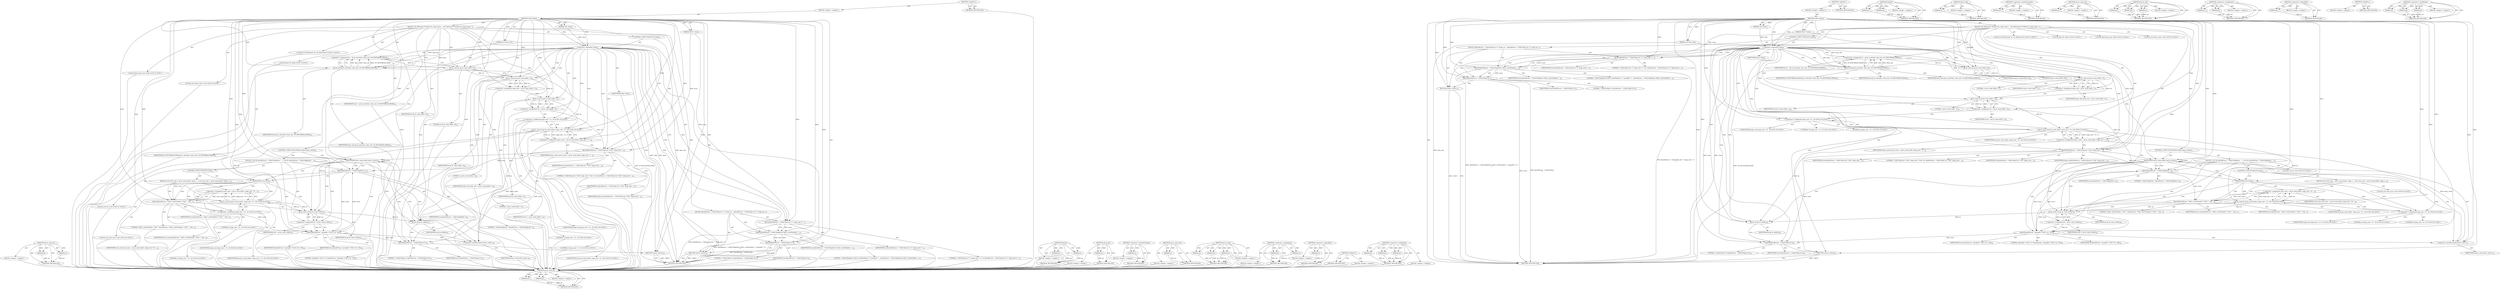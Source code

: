 digraph "&lt;operator&gt;.conditional" {
vulnerable_163 [label=<(METHOD,gf_bs_read_int)>];
vulnerable_164 [label=<(PARAM,p1)>];
vulnerable_165 [label=<(PARAM,p2)>];
vulnerable_166 [label=<(BLOCK,&lt;empty&gt;,&lt;empty&gt;)>];
vulnerable_167 [label=<(METHOD_RETURN,ANY)>];
vulnerable_6 [label=<(METHOD,&lt;global&gt;)<SUB>1</SUB>>];
vulnerable_7 [label=<(BLOCK,&lt;empty&gt;,&lt;empty&gt;)<SUB>1</SUB>>];
vulnerable_8 [label=<(METHOD,nalm_dump)<SUB>1</SUB>>];
vulnerable_9 [label=<(PARAM,FILE * trace)<SUB>1</SUB>>];
vulnerable_10 [label=<(PARAM,char *data)<SUB>1</SUB>>];
vulnerable_11 [label=<(PARAM,u32 data_size)<SUB>1</SUB>>];
vulnerable_12 [label=<(BLOCK,{
	GF_BitStream *bs;

	Bool rle, large_size;
	u...,{
	GF_BitStream *bs;

	Bool rle, large_size;
	u...)<SUB>2</SUB>>];
vulnerable_13 [label="<(LOCAL,GF_BitStream* bs: GF_BitStream*)<SUB>3</SUB>>"];
vulnerable_14 [label="<(LOCAL,Bool rle: Bool)<SUB>5</SUB>>"];
vulnerable_15 [label="<(LOCAL,Bool large_size: Bool)<SUB>5</SUB>>"];
vulnerable_16 [label="<(LOCAL,u32 entry_count: u32)<SUB>6</SUB>>"];
vulnerable_17 [label=<(CONTROL_STRUCTURE,IF,if (!data))<SUB>8</SUB>>];
vulnerable_18 [label=<(&lt;operator&gt;.logicalNot,!data)<SUB>8</SUB>>];
vulnerable_19 [label=<(IDENTIFIER,data,!data)<SUB>8</SUB>>];
vulnerable_20 [label=<(BLOCK,{
		fprintf(trace, &quot;&lt;NALUMap rle=\&quot;\&quot; large_siz...,{
		fprintf(trace, &quot;&lt;NALUMap rle=\&quot;\&quot; large_siz...)<SUB>8</SUB>>];
vulnerable_21 [label=<(fprintf,fprintf(trace, &quot;&lt;NALUMap rle=\&quot;\&quot; large_size=\&quot;...)<SUB>9</SUB>>];
vulnerable_22 [label=<(IDENTIFIER,trace,fprintf(trace, &quot;&lt;NALUMap rle=\&quot;\&quot; large_size=\&quot;...)<SUB>9</SUB>>];
vulnerable_23 [label=<(LITERAL,&quot;&lt;NALUMap rle=\&quot;\&quot; large_size=\&quot;\&quot;&gt;\n&quot;,fprintf(trace, &quot;&lt;NALUMap rle=\&quot;\&quot; large_size=\&quot;...)<SUB>9</SUB>>];
vulnerable_24 [label=<(fprintf,fprintf(trace, &quot;&lt;NALUMapEntry NALU_startNumber=...)<SUB>10</SUB>>];
vulnerable_25 [label=<(IDENTIFIER,trace,fprintf(trace, &quot;&lt;NALUMapEntry NALU_startNumber=...)<SUB>10</SUB>>];
vulnerable_26 [label=<(LITERAL,&quot;&lt;NALUMapEntry NALU_startNumber=\&quot;\&quot; groupID=\&quot;...,fprintf(trace, &quot;&lt;NALUMapEntry NALU_startNumber=...)<SUB>10</SUB>>];
vulnerable_27 [label=<(fprintf,fprintf(trace, &quot;&lt;/NALUMap&gt;\n&quot;))<SUB>11</SUB>>];
vulnerable_28 [label=<(IDENTIFIER,trace,fprintf(trace, &quot;&lt;/NALUMap&gt;\n&quot;))<SUB>11</SUB>>];
vulnerable_29 [label=<(LITERAL,&quot;&lt;/NALUMap&gt;\n&quot;,fprintf(trace, &quot;&lt;/NALUMap&gt;\n&quot;))<SUB>11</SUB>>];
vulnerable_30 [label=<(RETURN,return;,return;)<SUB>12</SUB>>];
vulnerable_31 [label=<(&lt;operator&gt;.assignment,bs = gf_bs_new(data, data_size, GF_BITSTREAM_READ))<SUB>14</SUB>>];
vulnerable_32 [label=<(IDENTIFIER,bs,bs = gf_bs_new(data, data_size, GF_BITSTREAM_READ))<SUB>14</SUB>>];
vulnerable_33 [label=<(gf_bs_new,gf_bs_new(data, data_size, GF_BITSTREAM_READ))<SUB>14</SUB>>];
vulnerable_34 [label=<(IDENTIFIER,data,gf_bs_new(data, data_size, GF_BITSTREAM_READ))<SUB>14</SUB>>];
vulnerable_35 [label=<(IDENTIFIER,data_size,gf_bs_new(data, data_size, GF_BITSTREAM_READ))<SUB>14</SUB>>];
vulnerable_36 [label=<(IDENTIFIER,GF_BITSTREAM_READ,gf_bs_new(data, data_size, GF_BITSTREAM_READ))<SUB>14</SUB>>];
vulnerable_37 [label=<(gf_bs_read_int,gf_bs_read_int(bs, 6))<SUB>15</SUB>>];
vulnerable_38 [label=<(IDENTIFIER,bs,gf_bs_read_int(bs, 6))<SUB>15</SUB>>];
vulnerable_39 [label=<(LITERAL,6,gf_bs_read_int(bs, 6))<SUB>15</SUB>>];
vulnerable_40 [label=<(&lt;operator&gt;.assignment,large_size = gf_bs_read_int(bs, 1))<SUB>16</SUB>>];
vulnerable_41 [label=<(IDENTIFIER,large_size,large_size = gf_bs_read_int(bs, 1))<SUB>16</SUB>>];
vulnerable_42 [label=<(gf_bs_read_int,gf_bs_read_int(bs, 1))<SUB>16</SUB>>];
vulnerable_43 [label=<(IDENTIFIER,bs,gf_bs_read_int(bs, 1))<SUB>16</SUB>>];
vulnerable_44 [label=<(LITERAL,1,gf_bs_read_int(bs, 1))<SUB>16</SUB>>];
vulnerable_45 [label=<(&lt;operator&gt;.assignment,rle = gf_bs_read_int(bs, 1))<SUB>17</SUB>>];
vulnerable_46 [label=<(IDENTIFIER,rle,rle = gf_bs_read_int(bs, 1))<SUB>17</SUB>>];
vulnerable_47 [label=<(gf_bs_read_int,gf_bs_read_int(bs, 1))<SUB>17</SUB>>];
vulnerable_48 [label=<(IDENTIFIER,bs,gf_bs_read_int(bs, 1))<SUB>17</SUB>>];
vulnerable_49 [label=<(LITERAL,1,gf_bs_read_int(bs, 1))<SUB>17</SUB>>];
vulnerable_50 [label=<(&lt;operator&gt;.assignment,entry_count = gf_bs_read_int(bs, large_size ? 1...)<SUB>18</SUB>>];
vulnerable_51 [label=<(IDENTIFIER,entry_count,entry_count = gf_bs_read_int(bs, large_size ? 1...)<SUB>18</SUB>>];
vulnerable_52 [label="<(gf_bs_read_int,gf_bs_read_int(bs, large_size ? 16 : 8))<SUB>18</SUB>>"];
vulnerable_53 [label="<(IDENTIFIER,bs,gf_bs_read_int(bs, large_size ? 16 : 8))<SUB>18</SUB>>"];
vulnerable_54 [label="<(&lt;operator&gt;.conditional,large_size ? 16 : 8)<SUB>18</SUB>>"];
vulnerable_55 [label="<(IDENTIFIER,large_size,large_size ? 16 : 8)<SUB>18</SUB>>"];
vulnerable_56 [label="<(LITERAL,16,large_size ? 16 : 8)<SUB>18</SUB>>"];
vulnerable_57 [label="<(LITERAL,8,large_size ? 16 : 8)<SUB>18</SUB>>"];
vulnerable_58 [label=<(fprintf,fprintf(trace, &quot;&lt;NALUMap rle=\&quot;%d\&quot; large_size=...)<SUB>19</SUB>>];
vulnerable_59 [label=<(IDENTIFIER,trace,fprintf(trace, &quot;&lt;NALUMap rle=\&quot;%d\&quot; large_size=...)<SUB>19</SUB>>];
vulnerable_60 [label=<(LITERAL,&quot;&lt;NALUMap rle=\&quot;%d\&quot; large_size=\&quot;%d\&quot;&gt;\n&quot;,fprintf(trace, &quot;&lt;NALUMap rle=\&quot;%d\&quot; large_size=...)<SUB>19</SUB>>];
vulnerable_61 [label=<(IDENTIFIER,rle,fprintf(trace, &quot;&lt;NALUMap rle=\&quot;%d\&quot; large_size=...)<SUB>19</SUB>>];
vulnerable_62 [label=<(IDENTIFIER,large_size,fprintf(trace, &quot;&lt;NALUMap rle=\&quot;%d\&quot; large_size=...)<SUB>19</SUB>>];
vulnerable_63 [label=<(CONTROL_STRUCTURE,WHILE,while (entry_count))<SUB>20</SUB>>];
vulnerable_64 [label=<(IDENTIFIER,entry_count,while (entry_count))<SUB>20</SUB>>];
vulnerable_65 [label=<(BLOCK,{
 		u32 ID;
 		fprintf(trace, &quot;&lt;NALUMapEntry &quot;...,{
 		u32 ID;
 		fprintf(trace, &quot;&lt;NALUMapEntry &quot;...)<SUB>20</SUB>>];
vulnerable_66 [label="<(LOCAL,u32 ID: u32)<SUB>21</SUB>>"];
vulnerable_67 [label=<(fprintf,fprintf(trace, &quot;&lt;NALUMapEntry &quot;))<SUB>22</SUB>>];
vulnerable_68 [label=<(IDENTIFIER,trace,fprintf(trace, &quot;&lt;NALUMapEntry &quot;))<SUB>22</SUB>>];
vulnerable_69 [label=<(LITERAL,&quot;&lt;NALUMapEntry &quot;,fprintf(trace, &quot;&lt;NALUMapEntry &quot;))<SUB>22</SUB>>];
vulnerable_70 [label=<(CONTROL_STRUCTURE,IF,if (rle))<SUB>23</SUB>>];
vulnerable_71 [label=<(IDENTIFIER,rle,if (rle))<SUB>23</SUB>>];
vulnerable_72 [label=<(BLOCK,{
			u32 start_num = gf_bs_read_int(bs, large_s...,{
			u32 start_num = gf_bs_read_int(bs, large_s...)<SUB>23</SUB>>];
vulnerable_73 [label="<(LOCAL,u32 start_num: u32)<SUB>24</SUB>>"];
vulnerable_74 [label=<(&lt;operator&gt;.assignment,start_num = gf_bs_read_int(bs, large_size ? 16 ...)<SUB>24</SUB>>];
vulnerable_75 [label=<(IDENTIFIER,start_num,start_num = gf_bs_read_int(bs, large_size ? 16 ...)<SUB>24</SUB>>];
vulnerable_76 [label="<(gf_bs_read_int,gf_bs_read_int(bs, large_size ? 16 : 8))<SUB>24</SUB>>"];
vulnerable_77 [label="<(IDENTIFIER,bs,gf_bs_read_int(bs, large_size ? 16 : 8))<SUB>24</SUB>>"];
vulnerable_78 [label="<(&lt;operator&gt;.conditional,large_size ? 16 : 8)<SUB>24</SUB>>"];
vulnerable_79 [label="<(IDENTIFIER,large_size,large_size ? 16 : 8)<SUB>24</SUB>>"];
vulnerable_80 [label="<(LITERAL,16,large_size ? 16 : 8)<SUB>24</SUB>>"];
vulnerable_81 [label="<(LITERAL,8,large_size ? 16 : 8)<SUB>24</SUB>>"];
vulnerable_82 [label=<(fprintf,fprintf(trace, &quot;NALU_startNumber=\&quot;%d\&quot; &quot;, star...)<SUB>25</SUB>>];
vulnerable_83 [label=<(IDENTIFIER,trace,fprintf(trace, &quot;NALU_startNumber=\&quot;%d\&quot; &quot;, star...)<SUB>25</SUB>>];
vulnerable_84 [label=<(LITERAL,&quot;NALU_startNumber=\&quot;%d\&quot; &quot;,fprintf(trace, &quot;NALU_startNumber=\&quot;%d\&quot; &quot;, star...)<SUB>25</SUB>>];
vulnerable_85 [label=<(IDENTIFIER,start_num,fprintf(trace, &quot;NALU_startNumber=\&quot;%d\&quot; &quot;, star...)<SUB>25</SUB>>];
vulnerable_86 [label=<(&lt;operator&gt;.assignment,ID = gf_bs_read_u16(bs))<SUB>27</SUB>>];
vulnerable_87 [label=<(IDENTIFIER,ID,ID = gf_bs_read_u16(bs))<SUB>27</SUB>>];
vulnerable_88 [label=<(gf_bs_read_u16,gf_bs_read_u16(bs))<SUB>27</SUB>>];
vulnerable_89 [label=<(IDENTIFIER,bs,gf_bs_read_u16(bs))<SUB>27</SUB>>];
vulnerable_90 [label=<(fprintf,fprintf(trace, &quot;groupID=\&quot;%d\&quot;/&gt;\n&quot;, ID))<SUB>28</SUB>>];
vulnerable_91 [label=<(IDENTIFIER,trace,fprintf(trace, &quot;groupID=\&quot;%d\&quot;/&gt;\n&quot;, ID))<SUB>28</SUB>>];
vulnerable_92 [label=<(LITERAL,&quot;groupID=\&quot;%d\&quot;/&gt;\n&quot;,fprintf(trace, &quot;groupID=\&quot;%d\&quot;/&gt;\n&quot;, ID))<SUB>28</SUB>>];
vulnerable_93 [label=<(IDENTIFIER,ID,fprintf(trace, &quot;groupID=\&quot;%d\&quot;/&gt;\n&quot;, ID))<SUB>28</SUB>>];
vulnerable_94 [label=<(&lt;operator&gt;.postDecrement,entry_count--)<SUB>29</SUB>>];
vulnerable_95 [label=<(IDENTIFIER,entry_count,entry_count--)<SUB>29</SUB>>];
vulnerable_96 [label=<(gf_bs_del,gf_bs_del(bs))<SUB>31</SUB>>];
vulnerable_97 [label=<(IDENTIFIER,bs,gf_bs_del(bs))<SUB>31</SUB>>];
vulnerable_98 [label=<(fprintf,fprintf(trace, &quot;&lt;/NALUMap&gt;\n&quot;))<SUB>32</SUB>>];
vulnerable_99 [label=<(IDENTIFIER,trace,fprintf(trace, &quot;&lt;/NALUMap&gt;\n&quot;))<SUB>32</SUB>>];
vulnerable_100 [label=<(LITERAL,&quot;&lt;/NALUMap&gt;\n&quot;,fprintf(trace, &quot;&lt;/NALUMap&gt;\n&quot;))<SUB>32</SUB>>];
vulnerable_101 [label=<(RETURN,return;,return;)<SUB>33</SUB>>];
vulnerable_102 [label=<(METHOD_RETURN,void)<SUB>1</SUB>>];
vulnerable_104 [label=<(METHOD_RETURN,ANY)<SUB>1</SUB>>];
vulnerable_147 [label=<(METHOD,fprintf)>];
vulnerable_148 [label=<(PARAM,p1)>];
vulnerable_149 [label=<(PARAM,p2)>];
vulnerable_150 [label=<(BLOCK,&lt;empty&gt;,&lt;empty&gt;)>];
vulnerable_151 [label=<(METHOD_RETURN,ANY)>];
vulnerable_182 [label=<(METHOD,gf_bs_del)>];
vulnerable_183 [label=<(PARAM,p1)>];
vulnerable_184 [label=<(BLOCK,&lt;empty&gt;,&lt;empty&gt;)>];
vulnerable_185 [label=<(METHOD_RETURN,ANY)>];
vulnerable_178 [label=<(METHOD,&lt;operator&gt;.postDecrement)>];
vulnerable_179 [label=<(PARAM,p1)>];
vulnerable_180 [label=<(BLOCK,&lt;empty&gt;,&lt;empty&gt;)>];
vulnerable_181 [label=<(METHOD_RETURN,ANY)>];
vulnerable_174 [label=<(METHOD,gf_bs_read_u16)>];
vulnerable_175 [label=<(PARAM,p1)>];
vulnerable_176 [label=<(BLOCK,&lt;empty&gt;,&lt;empty&gt;)>];
vulnerable_177 [label=<(METHOD_RETURN,ANY)>];
vulnerable_157 [label=<(METHOD,gf_bs_new)>];
vulnerable_158 [label=<(PARAM,p1)>];
vulnerable_159 [label=<(PARAM,p2)>];
vulnerable_160 [label=<(PARAM,p3)>];
vulnerable_161 [label=<(BLOCK,&lt;empty&gt;,&lt;empty&gt;)>];
vulnerable_162 [label=<(METHOD_RETURN,ANY)>];
vulnerable_152 [label=<(METHOD,&lt;operator&gt;.assignment)>];
vulnerable_153 [label=<(PARAM,p1)>];
vulnerable_154 [label=<(PARAM,p2)>];
vulnerable_155 [label=<(BLOCK,&lt;empty&gt;,&lt;empty&gt;)>];
vulnerable_156 [label=<(METHOD_RETURN,ANY)>];
vulnerable_143 [label=<(METHOD,&lt;operator&gt;.logicalNot)>];
vulnerable_144 [label=<(PARAM,p1)>];
vulnerable_145 [label=<(BLOCK,&lt;empty&gt;,&lt;empty&gt;)>];
vulnerable_146 [label=<(METHOD_RETURN,ANY)>];
vulnerable_137 [label=<(METHOD,&lt;global&gt;)<SUB>1</SUB>>];
vulnerable_138 [label=<(BLOCK,&lt;empty&gt;,&lt;empty&gt;)>];
vulnerable_139 [label=<(METHOD_RETURN,ANY)>];
vulnerable_168 [label=<(METHOD,&lt;operator&gt;.conditional)>];
vulnerable_169 [label=<(PARAM,p1)>];
vulnerable_170 [label=<(PARAM,p2)>];
vulnerable_171 [label=<(PARAM,p3)>];
vulnerable_172 [label=<(BLOCK,&lt;empty&gt;,&lt;empty&gt;)>];
vulnerable_173 [label=<(METHOD_RETURN,ANY)>];
fixed_163 [label=<(METHOD,gf_bs_read_int)>];
fixed_164 [label=<(PARAM,p1)>];
fixed_165 [label=<(PARAM,p2)>];
fixed_166 [label=<(BLOCK,&lt;empty&gt;,&lt;empty&gt;)>];
fixed_167 [label=<(METHOD_RETURN,ANY)>];
fixed_6 [label=<(METHOD,&lt;global&gt;)<SUB>1</SUB>>];
fixed_7 [label=<(BLOCK,&lt;empty&gt;,&lt;empty&gt;)<SUB>1</SUB>>];
fixed_8 [label=<(METHOD,nalm_dump)<SUB>1</SUB>>];
fixed_9 [label=<(PARAM,FILE * trace)<SUB>1</SUB>>];
fixed_10 [label=<(PARAM,char *data)<SUB>1</SUB>>];
fixed_11 [label=<(PARAM,u32 data_size)<SUB>1</SUB>>];
fixed_12 [label=<(BLOCK,{
	GF_BitStream *bs;

	Bool rle, large_size;
	u...,{
	GF_BitStream *bs;

	Bool rle, large_size;
	u...)<SUB>2</SUB>>];
fixed_13 [label="<(LOCAL,GF_BitStream* bs: GF_BitStream*)<SUB>3</SUB>>"];
fixed_14 [label="<(LOCAL,Bool rle: Bool)<SUB>5</SUB>>"];
fixed_15 [label="<(LOCAL,Bool large_size: Bool)<SUB>5</SUB>>"];
fixed_16 [label="<(LOCAL,u32 entry_count: u32)<SUB>6</SUB>>"];
fixed_17 [label=<(CONTROL_STRUCTURE,IF,if (!data))<SUB>8</SUB>>];
fixed_18 [label=<(&lt;operator&gt;.logicalNot,!data)<SUB>8</SUB>>];
fixed_19 [label=<(IDENTIFIER,data,!data)<SUB>8</SUB>>];
fixed_20 [label=<(BLOCK,{
		fprintf(trace, &quot;&lt;NALUMap rle=\&quot;\&quot; large_siz...,{
		fprintf(trace, &quot;&lt;NALUMap rle=\&quot;\&quot; large_siz...)<SUB>8</SUB>>];
fixed_21 [label=<(fprintf,fprintf(trace, &quot;&lt;NALUMap rle=\&quot;\&quot; large_size=\&quot;...)<SUB>9</SUB>>];
fixed_22 [label=<(IDENTIFIER,trace,fprintf(trace, &quot;&lt;NALUMap rle=\&quot;\&quot; large_size=\&quot;...)<SUB>9</SUB>>];
fixed_23 [label=<(LITERAL,&quot;&lt;NALUMap rle=\&quot;\&quot; large_size=\&quot;\&quot;&gt;\n&quot;,fprintf(trace, &quot;&lt;NALUMap rle=\&quot;\&quot; large_size=\&quot;...)<SUB>9</SUB>>];
fixed_24 [label=<(fprintf,fprintf(trace, &quot;&lt;NALUMapEntry NALU_startNumber=...)<SUB>10</SUB>>];
fixed_25 [label=<(IDENTIFIER,trace,fprintf(trace, &quot;&lt;NALUMapEntry NALU_startNumber=...)<SUB>10</SUB>>];
fixed_26 [label=<(LITERAL,&quot;&lt;NALUMapEntry NALU_startNumber=\&quot;\&quot; groupID=\&quot;...,fprintf(trace, &quot;&lt;NALUMapEntry NALU_startNumber=...)<SUB>10</SUB>>];
fixed_27 [label=<(fprintf,fprintf(trace, &quot;&lt;/NALUMap&gt;\n&quot;))<SUB>11</SUB>>];
fixed_28 [label=<(IDENTIFIER,trace,fprintf(trace, &quot;&lt;/NALUMap&gt;\n&quot;))<SUB>11</SUB>>];
fixed_29 [label=<(LITERAL,&quot;&lt;/NALUMap&gt;\n&quot;,fprintf(trace, &quot;&lt;/NALUMap&gt;\n&quot;))<SUB>11</SUB>>];
fixed_30 [label=<(RETURN,return;,return;)<SUB>12</SUB>>];
fixed_31 [label=<(&lt;operator&gt;.assignment,bs = gf_bs_new(data, data_size, GF_BITSTREAM_READ))<SUB>15</SUB>>];
fixed_32 [label=<(IDENTIFIER,bs,bs = gf_bs_new(data, data_size, GF_BITSTREAM_READ))<SUB>15</SUB>>];
fixed_33 [label=<(gf_bs_new,gf_bs_new(data, data_size, GF_BITSTREAM_READ))<SUB>15</SUB>>];
fixed_34 [label=<(IDENTIFIER,data,gf_bs_new(data, data_size, GF_BITSTREAM_READ))<SUB>15</SUB>>];
fixed_35 [label=<(IDENTIFIER,data_size,gf_bs_new(data, data_size, GF_BITSTREAM_READ))<SUB>15</SUB>>];
fixed_36 [label=<(IDENTIFIER,GF_BITSTREAM_READ,gf_bs_new(data, data_size, GF_BITSTREAM_READ))<SUB>15</SUB>>];
fixed_37 [label=<(gf_bs_read_int,gf_bs_read_int(bs, 6))<SUB>16</SUB>>];
fixed_38 [label=<(IDENTIFIER,bs,gf_bs_read_int(bs, 6))<SUB>16</SUB>>];
fixed_39 [label=<(LITERAL,6,gf_bs_read_int(bs, 6))<SUB>16</SUB>>];
fixed_40 [label=<(&lt;operator&gt;.assignment,large_size = gf_bs_read_int(bs, 1))<SUB>17</SUB>>];
fixed_41 [label=<(IDENTIFIER,large_size,large_size = gf_bs_read_int(bs, 1))<SUB>17</SUB>>];
fixed_42 [label=<(gf_bs_read_int,gf_bs_read_int(bs, 1))<SUB>17</SUB>>];
fixed_43 [label=<(IDENTIFIER,bs,gf_bs_read_int(bs, 1))<SUB>17</SUB>>];
fixed_44 [label=<(LITERAL,1,gf_bs_read_int(bs, 1))<SUB>17</SUB>>];
fixed_45 [label=<(&lt;operator&gt;.assignment,rle = gf_bs_read_int(bs, 1))<SUB>18</SUB>>];
fixed_46 [label=<(IDENTIFIER,rle,rle = gf_bs_read_int(bs, 1))<SUB>18</SUB>>];
fixed_47 [label=<(gf_bs_read_int,gf_bs_read_int(bs, 1))<SUB>18</SUB>>];
fixed_48 [label=<(IDENTIFIER,bs,gf_bs_read_int(bs, 1))<SUB>18</SUB>>];
fixed_49 [label=<(LITERAL,1,gf_bs_read_int(bs, 1))<SUB>18</SUB>>];
fixed_50 [label=<(&lt;operator&gt;.assignment,entry_count = gf_bs_read_int(bs, large_size ? 1...)<SUB>19</SUB>>];
fixed_51 [label=<(IDENTIFIER,entry_count,entry_count = gf_bs_read_int(bs, large_size ? 1...)<SUB>19</SUB>>];
fixed_52 [label="<(gf_bs_read_int,gf_bs_read_int(bs, large_size ? 16 : 8))<SUB>19</SUB>>"];
fixed_53 [label="<(IDENTIFIER,bs,gf_bs_read_int(bs, large_size ? 16 : 8))<SUB>19</SUB>>"];
fixed_54 [label="<(&lt;operator&gt;.conditional,large_size ? 16 : 8)<SUB>19</SUB>>"];
fixed_55 [label="<(IDENTIFIER,large_size,large_size ? 16 : 8)<SUB>19</SUB>>"];
fixed_56 [label="<(LITERAL,16,large_size ? 16 : 8)<SUB>19</SUB>>"];
fixed_57 [label="<(LITERAL,8,large_size ? 16 : 8)<SUB>19</SUB>>"];
fixed_58 [label=<(fprintf,fprintf(trace, &quot;&lt;NALUMap rle=\&quot;%d\&quot; large_size=...)<SUB>20</SUB>>];
fixed_59 [label=<(IDENTIFIER,trace,fprintf(trace, &quot;&lt;NALUMap rle=\&quot;%d\&quot; large_size=...)<SUB>20</SUB>>];
fixed_60 [label=<(LITERAL,&quot;&lt;NALUMap rle=\&quot;%d\&quot; large_size=\&quot;%d\&quot;&gt;\n&quot;,fprintf(trace, &quot;&lt;NALUMap rle=\&quot;%d\&quot; large_size=...)<SUB>20</SUB>>];
fixed_61 [label=<(IDENTIFIER,rle,fprintf(trace, &quot;&lt;NALUMap rle=\&quot;%d\&quot; large_size=...)<SUB>20</SUB>>];
fixed_62 [label=<(IDENTIFIER,large_size,fprintf(trace, &quot;&lt;NALUMap rle=\&quot;%d\&quot; large_size=...)<SUB>20</SUB>>];
fixed_63 [label=<(CONTROL_STRUCTURE,WHILE,while (entry_count))<SUB>22</SUB>>];
fixed_64 [label=<(IDENTIFIER,entry_count,while (entry_count))<SUB>22</SUB>>];
fixed_65 [label=<(BLOCK,{
 		u32 ID;
 		fprintf(trace, &quot;&lt;NALUMapEntry &quot;...,{
 		u32 ID;
 		fprintf(trace, &quot;&lt;NALUMapEntry &quot;...)<SUB>22</SUB>>];
fixed_66 [label="<(LOCAL,u32 ID: u32)<SUB>23</SUB>>"];
fixed_67 [label=<(fprintf,fprintf(trace, &quot;&lt;NALUMapEntry &quot;))<SUB>24</SUB>>];
fixed_68 [label=<(IDENTIFIER,trace,fprintf(trace, &quot;&lt;NALUMapEntry &quot;))<SUB>24</SUB>>];
fixed_69 [label=<(LITERAL,&quot;&lt;NALUMapEntry &quot;,fprintf(trace, &quot;&lt;NALUMapEntry &quot;))<SUB>24</SUB>>];
fixed_70 [label=<(CONTROL_STRUCTURE,IF,if (rle))<SUB>25</SUB>>];
fixed_71 [label=<(IDENTIFIER,rle,if (rle))<SUB>25</SUB>>];
fixed_72 [label=<(BLOCK,{
			u32 start_num = gf_bs_read_int(bs, large_s...,{
			u32 start_num = gf_bs_read_int(bs, large_s...)<SUB>25</SUB>>];
fixed_73 [label="<(LOCAL,u32 start_num: u32)<SUB>26</SUB>>"];
fixed_74 [label=<(&lt;operator&gt;.assignment,start_num = gf_bs_read_int(bs, large_size ? 16 ...)<SUB>26</SUB>>];
fixed_75 [label=<(IDENTIFIER,start_num,start_num = gf_bs_read_int(bs, large_size ? 16 ...)<SUB>26</SUB>>];
fixed_76 [label="<(gf_bs_read_int,gf_bs_read_int(bs, large_size ? 16 : 8))<SUB>26</SUB>>"];
fixed_77 [label="<(IDENTIFIER,bs,gf_bs_read_int(bs, large_size ? 16 : 8))<SUB>26</SUB>>"];
fixed_78 [label="<(&lt;operator&gt;.conditional,large_size ? 16 : 8)<SUB>26</SUB>>"];
fixed_79 [label="<(IDENTIFIER,large_size,large_size ? 16 : 8)<SUB>26</SUB>>"];
fixed_80 [label="<(LITERAL,16,large_size ? 16 : 8)<SUB>26</SUB>>"];
fixed_81 [label="<(LITERAL,8,large_size ? 16 : 8)<SUB>26</SUB>>"];
fixed_82 [label=<(fprintf,fprintf(trace, &quot;NALU_startNumber=\&quot;%d\&quot; &quot;, star...)<SUB>27</SUB>>];
fixed_83 [label=<(IDENTIFIER,trace,fprintf(trace, &quot;NALU_startNumber=\&quot;%d\&quot; &quot;, star...)<SUB>27</SUB>>];
fixed_84 [label=<(LITERAL,&quot;NALU_startNumber=\&quot;%d\&quot; &quot;,fprintf(trace, &quot;NALU_startNumber=\&quot;%d\&quot; &quot;, star...)<SUB>27</SUB>>];
fixed_85 [label=<(IDENTIFIER,start_num,fprintf(trace, &quot;NALU_startNumber=\&quot;%d\&quot; &quot;, star...)<SUB>27</SUB>>];
fixed_86 [label=<(&lt;operator&gt;.assignment,ID = gf_bs_read_u16(bs))<SUB>29</SUB>>];
fixed_87 [label=<(IDENTIFIER,ID,ID = gf_bs_read_u16(bs))<SUB>29</SUB>>];
fixed_88 [label=<(gf_bs_read_u16,gf_bs_read_u16(bs))<SUB>29</SUB>>];
fixed_89 [label=<(IDENTIFIER,bs,gf_bs_read_u16(bs))<SUB>29</SUB>>];
fixed_90 [label=<(fprintf,fprintf(trace, &quot;groupID=\&quot;%d\&quot;/&gt;\n&quot;, ID))<SUB>30</SUB>>];
fixed_91 [label=<(IDENTIFIER,trace,fprintf(trace, &quot;groupID=\&quot;%d\&quot;/&gt;\n&quot;, ID))<SUB>30</SUB>>];
fixed_92 [label=<(LITERAL,&quot;groupID=\&quot;%d\&quot;/&gt;\n&quot;,fprintf(trace, &quot;groupID=\&quot;%d\&quot;/&gt;\n&quot;, ID))<SUB>30</SUB>>];
fixed_93 [label=<(IDENTIFIER,ID,fprintf(trace, &quot;groupID=\&quot;%d\&quot;/&gt;\n&quot;, ID))<SUB>30</SUB>>];
fixed_94 [label=<(&lt;operator&gt;.postDecrement,entry_count--)<SUB>31</SUB>>];
fixed_95 [label=<(IDENTIFIER,entry_count,entry_count--)<SUB>31</SUB>>];
fixed_96 [label=<(gf_bs_del,gf_bs_del(bs))<SUB>33</SUB>>];
fixed_97 [label=<(IDENTIFIER,bs,gf_bs_del(bs))<SUB>33</SUB>>];
fixed_98 [label=<(fprintf,fprintf(trace, &quot;&lt;/NALUMap&gt;\n&quot;))<SUB>34</SUB>>];
fixed_99 [label=<(IDENTIFIER,trace,fprintf(trace, &quot;&lt;/NALUMap&gt;\n&quot;))<SUB>34</SUB>>];
fixed_100 [label=<(LITERAL,&quot;&lt;/NALUMap&gt;\n&quot;,fprintf(trace, &quot;&lt;/NALUMap&gt;\n&quot;))<SUB>34</SUB>>];
fixed_101 [label=<(RETURN,return;,return;)<SUB>35</SUB>>];
fixed_102 [label=<(METHOD_RETURN,void)<SUB>1</SUB>>];
fixed_104 [label=<(METHOD_RETURN,ANY)<SUB>1</SUB>>];
fixed_147 [label=<(METHOD,fprintf)>];
fixed_148 [label=<(PARAM,p1)>];
fixed_149 [label=<(PARAM,p2)>];
fixed_150 [label=<(BLOCK,&lt;empty&gt;,&lt;empty&gt;)>];
fixed_151 [label=<(METHOD_RETURN,ANY)>];
fixed_182 [label=<(METHOD,gf_bs_del)>];
fixed_183 [label=<(PARAM,p1)>];
fixed_184 [label=<(BLOCK,&lt;empty&gt;,&lt;empty&gt;)>];
fixed_185 [label=<(METHOD_RETURN,ANY)>];
fixed_178 [label=<(METHOD,&lt;operator&gt;.postDecrement)>];
fixed_179 [label=<(PARAM,p1)>];
fixed_180 [label=<(BLOCK,&lt;empty&gt;,&lt;empty&gt;)>];
fixed_181 [label=<(METHOD_RETURN,ANY)>];
fixed_174 [label=<(METHOD,gf_bs_read_u16)>];
fixed_175 [label=<(PARAM,p1)>];
fixed_176 [label=<(BLOCK,&lt;empty&gt;,&lt;empty&gt;)>];
fixed_177 [label=<(METHOD_RETURN,ANY)>];
fixed_157 [label=<(METHOD,gf_bs_new)>];
fixed_158 [label=<(PARAM,p1)>];
fixed_159 [label=<(PARAM,p2)>];
fixed_160 [label=<(PARAM,p3)>];
fixed_161 [label=<(BLOCK,&lt;empty&gt;,&lt;empty&gt;)>];
fixed_162 [label=<(METHOD_RETURN,ANY)>];
fixed_152 [label=<(METHOD,&lt;operator&gt;.assignment)>];
fixed_153 [label=<(PARAM,p1)>];
fixed_154 [label=<(PARAM,p2)>];
fixed_155 [label=<(BLOCK,&lt;empty&gt;,&lt;empty&gt;)>];
fixed_156 [label=<(METHOD_RETURN,ANY)>];
fixed_143 [label=<(METHOD,&lt;operator&gt;.logicalNot)>];
fixed_144 [label=<(PARAM,p1)>];
fixed_145 [label=<(BLOCK,&lt;empty&gt;,&lt;empty&gt;)>];
fixed_146 [label=<(METHOD_RETURN,ANY)>];
fixed_137 [label=<(METHOD,&lt;global&gt;)<SUB>1</SUB>>];
fixed_138 [label=<(BLOCK,&lt;empty&gt;,&lt;empty&gt;)>];
fixed_139 [label=<(METHOD_RETURN,ANY)>];
fixed_168 [label=<(METHOD,&lt;operator&gt;.conditional)>];
fixed_169 [label=<(PARAM,p1)>];
fixed_170 [label=<(PARAM,p2)>];
fixed_171 [label=<(PARAM,p3)>];
fixed_172 [label=<(BLOCK,&lt;empty&gt;,&lt;empty&gt;)>];
fixed_173 [label=<(METHOD_RETURN,ANY)>];
vulnerable_163 -> vulnerable_164  [key=0, label="AST: "];
vulnerable_163 -> vulnerable_164  [key=1, label="DDG: "];
vulnerable_163 -> vulnerable_166  [key=0, label="AST: "];
vulnerable_163 -> vulnerable_165  [key=0, label="AST: "];
vulnerable_163 -> vulnerable_165  [key=1, label="DDG: "];
vulnerable_163 -> vulnerable_167  [key=0, label="AST: "];
vulnerable_163 -> vulnerable_167  [key=1, label="CFG: "];
vulnerable_164 -> vulnerable_167  [key=0, label="DDG: p1"];
vulnerable_165 -> vulnerable_167  [key=0, label="DDG: p2"];
vulnerable_166 -> fixed_163  [key=0];
vulnerable_167 -> fixed_163  [key=0];
vulnerable_6 -> vulnerable_7  [key=0, label="AST: "];
vulnerable_6 -> vulnerable_104  [key=0, label="AST: "];
vulnerable_6 -> vulnerable_104  [key=1, label="CFG: "];
vulnerable_7 -> vulnerable_8  [key=0, label="AST: "];
vulnerable_8 -> vulnerable_9  [key=0, label="AST: "];
vulnerable_8 -> vulnerable_9  [key=1, label="DDG: "];
vulnerable_8 -> vulnerable_10  [key=0, label="AST: "];
vulnerable_8 -> vulnerable_10  [key=1, label="DDG: "];
vulnerable_8 -> vulnerable_11  [key=0, label="AST: "];
vulnerable_8 -> vulnerable_11  [key=1, label="DDG: "];
vulnerable_8 -> vulnerable_12  [key=0, label="AST: "];
vulnerable_8 -> vulnerable_102  [key=0, label="AST: "];
vulnerable_8 -> vulnerable_18  [key=0, label="CFG: "];
vulnerable_8 -> vulnerable_18  [key=1, label="DDG: "];
vulnerable_8 -> vulnerable_101  [key=0, label="DDG: "];
vulnerable_8 -> vulnerable_37  [key=0, label="DDG: "];
vulnerable_8 -> vulnerable_58  [key=0, label="DDG: "];
vulnerable_8 -> vulnerable_64  [key=0, label="DDG: "];
vulnerable_8 -> vulnerable_96  [key=0, label="DDG: "];
vulnerable_8 -> vulnerable_98  [key=0, label="DDG: "];
vulnerable_8 -> vulnerable_30  [key=0, label="DDG: "];
vulnerable_8 -> vulnerable_33  [key=0, label="DDG: "];
vulnerable_8 -> vulnerable_42  [key=0, label="DDG: "];
vulnerable_8 -> vulnerable_47  [key=0, label="DDG: "];
vulnerable_8 -> vulnerable_52  [key=0, label="DDG: "];
vulnerable_8 -> vulnerable_21  [key=0, label="DDG: "];
vulnerable_8 -> vulnerable_24  [key=0, label="DDG: "];
vulnerable_8 -> vulnerable_27  [key=0, label="DDG: "];
vulnerable_8 -> vulnerable_54  [key=0, label="DDG: "];
vulnerable_8 -> vulnerable_67  [key=0, label="DDG: "];
vulnerable_8 -> vulnerable_71  [key=0, label="DDG: "];
vulnerable_8 -> vulnerable_90  [key=0, label="DDG: "];
vulnerable_8 -> vulnerable_94  [key=0, label="DDG: "];
vulnerable_8 -> vulnerable_88  [key=0, label="DDG: "];
vulnerable_8 -> vulnerable_82  [key=0, label="DDG: "];
vulnerable_8 -> vulnerable_76  [key=0, label="DDG: "];
vulnerable_8 -> vulnerable_78  [key=0, label="DDG: "];
vulnerable_9 -> vulnerable_58  [key=0, label="DDG: trace"];
vulnerable_9 -> vulnerable_21  [key=0, label="DDG: trace"];
vulnerable_10 -> vulnerable_18  [key=0, label="DDG: data"];
vulnerable_11 -> vulnerable_102  [key=0, label="DDG: data_size"];
vulnerable_11 -> vulnerable_33  [key=0, label="DDG: data_size"];
vulnerable_12 -> vulnerable_13  [key=0, label="AST: "];
vulnerable_12 -> vulnerable_14  [key=0, label="AST: "];
vulnerable_12 -> vulnerable_15  [key=0, label="AST: "];
vulnerable_12 -> vulnerable_16  [key=0, label="AST: "];
vulnerable_12 -> vulnerable_17  [key=0, label="AST: "];
vulnerable_12 -> vulnerable_31  [key=0, label="AST: "];
vulnerable_12 -> vulnerable_37  [key=0, label="AST: "];
vulnerable_12 -> vulnerable_40  [key=0, label="AST: "];
vulnerable_12 -> vulnerable_45  [key=0, label="AST: "];
vulnerable_12 -> vulnerable_50  [key=0, label="AST: "];
vulnerable_12 -> vulnerable_58  [key=0, label="AST: "];
vulnerable_12 -> vulnerable_63  [key=0, label="AST: "];
vulnerable_12 -> vulnerable_96  [key=0, label="AST: "];
vulnerable_12 -> vulnerable_98  [key=0, label="AST: "];
vulnerable_12 -> vulnerable_101  [key=0, label="AST: "];
vulnerable_13 -> fixed_163  [key=0];
vulnerable_14 -> fixed_163  [key=0];
vulnerable_15 -> fixed_163  [key=0];
vulnerable_16 -> fixed_163  [key=0];
vulnerable_17 -> vulnerable_18  [key=0, label="AST: "];
vulnerable_17 -> vulnerable_20  [key=0, label="AST: "];
vulnerable_18 -> vulnerable_19  [key=0, label="AST: "];
vulnerable_18 -> vulnerable_21  [key=0, label="CFG: "];
vulnerable_18 -> vulnerable_21  [key=1, label="CDG: "];
vulnerable_18 -> vulnerable_33  [key=0, label="CFG: "];
vulnerable_18 -> vulnerable_33  [key=1, label="DDG: data"];
vulnerable_18 -> vulnerable_33  [key=2, label="CDG: "];
vulnerable_18 -> vulnerable_102  [key=0, label="DDG: data"];
vulnerable_18 -> vulnerable_102  [key=1, label="DDG: !data"];
vulnerable_18 -> vulnerable_47  [key=0, label="CDG: "];
vulnerable_18 -> vulnerable_30  [key=0, label="CDG: "];
vulnerable_18 -> vulnerable_96  [key=0, label="CDG: "];
vulnerable_18 -> vulnerable_64  [key=0, label="CDG: "];
vulnerable_18 -> vulnerable_42  [key=0, label="CDG: "];
vulnerable_18 -> vulnerable_98  [key=0, label="CDG: "];
vulnerable_18 -> vulnerable_52  [key=0, label="CDG: "];
vulnerable_18 -> vulnerable_37  [key=0, label="CDG: "];
vulnerable_18 -> vulnerable_45  [key=0, label="CDG: "];
vulnerable_18 -> vulnerable_27  [key=0, label="CDG: "];
vulnerable_18 -> vulnerable_40  [key=0, label="CDG: "];
vulnerable_18 -> vulnerable_50  [key=0, label="CDG: "];
vulnerable_18 -> vulnerable_101  [key=0, label="CDG: "];
vulnerable_18 -> vulnerable_54  [key=0, label="CDG: "];
vulnerable_18 -> vulnerable_24  [key=0, label="CDG: "];
vulnerable_18 -> vulnerable_58  [key=0, label="CDG: "];
vulnerable_18 -> vulnerable_31  [key=0, label="CDG: "];
vulnerable_19 -> fixed_163  [key=0];
vulnerable_20 -> vulnerable_21  [key=0, label="AST: "];
vulnerable_20 -> vulnerable_24  [key=0, label="AST: "];
vulnerable_20 -> vulnerable_27  [key=0, label="AST: "];
vulnerable_20 -> vulnerable_30  [key=0, label="AST: "];
vulnerable_21 -> vulnerable_22  [key=0, label="AST: "];
vulnerable_21 -> vulnerable_23  [key=0, label="AST: "];
vulnerable_21 -> vulnerable_24  [key=0, label="CFG: "];
vulnerable_21 -> vulnerable_24  [key=1, label="DDG: trace"];
vulnerable_21 -> vulnerable_102  [key=0, label="DDG: fprintf(trace, &quot;&lt;NALUMap rle=\&quot;\&quot; large_size=\&quot;\&quot;&gt;\n&quot;)"];
vulnerable_22 -> fixed_163  [key=0];
vulnerable_23 -> fixed_163  [key=0];
vulnerable_24 -> vulnerable_25  [key=0, label="AST: "];
vulnerable_24 -> vulnerable_26  [key=0, label="AST: "];
vulnerable_24 -> vulnerable_27  [key=0, label="CFG: "];
vulnerable_24 -> vulnerable_27  [key=1, label="DDG: trace"];
vulnerable_24 -> vulnerable_102  [key=0, label="DDG: fprintf(trace, &quot;&lt;NALUMapEntry NALU_startNumber=\&quot;\&quot; groupID=\&quot;\&quot;/&gt;\n&quot;)"];
vulnerable_25 -> fixed_163  [key=0];
vulnerable_26 -> fixed_163  [key=0];
vulnerable_27 -> vulnerable_28  [key=0, label="AST: "];
vulnerable_27 -> vulnerable_29  [key=0, label="AST: "];
vulnerable_27 -> vulnerable_30  [key=0, label="CFG: "];
vulnerable_27 -> vulnerable_102  [key=0, label="DDG: trace"];
vulnerable_27 -> vulnerable_102  [key=1, label="DDG: fprintf(trace, &quot;&lt;/NALUMap&gt;\n&quot;)"];
vulnerable_28 -> fixed_163  [key=0];
vulnerable_29 -> fixed_163  [key=0];
vulnerable_30 -> vulnerable_102  [key=0, label="CFG: "];
vulnerable_30 -> vulnerable_102  [key=1, label="DDG: &lt;RET&gt;"];
vulnerable_31 -> vulnerable_32  [key=0, label="AST: "];
vulnerable_31 -> vulnerable_33  [key=0, label="AST: "];
vulnerable_31 -> vulnerable_37  [key=0, label="CFG: "];
vulnerable_31 -> vulnerable_37  [key=1, label="DDG: bs"];
vulnerable_32 -> fixed_163  [key=0];
vulnerable_33 -> vulnerable_34  [key=0, label="AST: "];
vulnerable_33 -> vulnerable_35  [key=0, label="AST: "];
vulnerable_33 -> vulnerable_36  [key=0, label="AST: "];
vulnerable_33 -> vulnerable_31  [key=0, label="CFG: "];
vulnerable_33 -> vulnerable_31  [key=1, label="DDG: data"];
vulnerable_33 -> vulnerable_31  [key=2, label="DDG: data_size"];
vulnerable_33 -> vulnerable_31  [key=3, label="DDG: GF_BITSTREAM_READ"];
vulnerable_33 -> vulnerable_102  [key=0, label="DDG: GF_BITSTREAM_READ"];
vulnerable_34 -> fixed_163  [key=0];
vulnerable_35 -> fixed_163  [key=0];
vulnerable_36 -> fixed_163  [key=0];
vulnerable_37 -> vulnerable_38  [key=0, label="AST: "];
vulnerable_37 -> vulnerable_39  [key=0, label="AST: "];
vulnerable_37 -> vulnerable_42  [key=0, label="CFG: "];
vulnerable_37 -> vulnerable_42  [key=1, label="DDG: bs"];
vulnerable_38 -> fixed_163  [key=0];
vulnerable_39 -> fixed_163  [key=0];
vulnerable_40 -> vulnerable_41  [key=0, label="AST: "];
vulnerable_40 -> vulnerable_42  [key=0, label="AST: "];
vulnerable_40 -> vulnerable_47  [key=0, label="CFG: "];
vulnerable_41 -> fixed_163  [key=0];
vulnerable_42 -> vulnerable_43  [key=0, label="AST: "];
vulnerable_42 -> vulnerable_44  [key=0, label="AST: "];
vulnerable_42 -> vulnerable_40  [key=0, label="CFG: "];
vulnerable_42 -> vulnerable_40  [key=1, label="DDG: bs"];
vulnerable_42 -> vulnerable_40  [key=2, label="DDG: 1"];
vulnerable_42 -> vulnerable_47  [key=0, label="DDG: bs"];
vulnerable_43 -> fixed_163  [key=0];
vulnerable_44 -> fixed_163  [key=0];
vulnerable_45 -> vulnerable_46  [key=0, label="AST: "];
vulnerable_45 -> vulnerable_47  [key=0, label="AST: "];
vulnerable_45 -> vulnerable_54  [key=0, label="CFG: "];
vulnerable_45 -> vulnerable_58  [key=0, label="DDG: rle"];
vulnerable_46 -> fixed_163  [key=0];
vulnerable_47 -> vulnerable_48  [key=0, label="AST: "];
vulnerable_47 -> vulnerable_49  [key=0, label="AST: "];
vulnerable_47 -> vulnerable_45  [key=0, label="CFG: "];
vulnerable_47 -> vulnerable_45  [key=1, label="DDG: bs"];
vulnerable_47 -> vulnerable_45  [key=2, label="DDG: 1"];
vulnerable_47 -> vulnerable_52  [key=0, label="DDG: bs"];
vulnerable_48 -> fixed_163  [key=0];
vulnerable_49 -> fixed_163  [key=0];
vulnerable_50 -> vulnerable_51  [key=0, label="AST: "];
vulnerable_50 -> vulnerable_52  [key=0, label="AST: "];
vulnerable_50 -> vulnerable_58  [key=0, label="CFG: "];
vulnerable_50 -> vulnerable_94  [key=0, label="DDG: entry_count"];
vulnerable_51 -> fixed_163  [key=0];
vulnerable_52 -> vulnerable_53  [key=0, label="AST: "];
vulnerable_52 -> vulnerable_54  [key=0, label="AST: "];
vulnerable_52 -> vulnerable_50  [key=0, label="CFG: "];
vulnerable_52 -> vulnerable_50  [key=1, label="DDG: bs"];
vulnerable_52 -> vulnerable_50  [key=2, label="DDG: large_size ? 16 : 8"];
vulnerable_52 -> vulnerable_96  [key=0, label="DDG: bs"];
vulnerable_52 -> vulnerable_88  [key=0, label="DDG: bs"];
vulnerable_52 -> vulnerable_76  [key=0, label="DDG: bs"];
vulnerable_53 -> fixed_163  [key=0];
vulnerable_54 -> vulnerable_55  [key=0, label="AST: "];
vulnerable_54 -> vulnerable_56  [key=0, label="AST: "];
vulnerable_54 -> vulnerable_57  [key=0, label="AST: "];
vulnerable_54 -> vulnerable_52  [key=0, label="CFG: "];
vulnerable_55 -> fixed_163  [key=0];
vulnerable_56 -> fixed_163  [key=0];
vulnerable_57 -> fixed_163  [key=0];
vulnerable_58 -> vulnerable_59  [key=0, label="AST: "];
vulnerable_58 -> vulnerable_60  [key=0, label="AST: "];
vulnerable_58 -> vulnerable_61  [key=0, label="AST: "];
vulnerable_58 -> vulnerable_62  [key=0, label="AST: "];
vulnerable_58 -> vulnerable_64  [key=0, label="CFG: "];
vulnerable_58 -> vulnerable_98  [key=0, label="DDG: trace"];
vulnerable_58 -> vulnerable_67  [key=0, label="DDG: trace"];
vulnerable_59 -> fixed_163  [key=0];
vulnerable_60 -> fixed_163  [key=0];
vulnerable_61 -> fixed_163  [key=0];
vulnerable_62 -> fixed_163  [key=0];
vulnerable_63 -> vulnerable_64  [key=0, label="AST: "];
vulnerable_63 -> vulnerable_65  [key=0, label="AST: "];
vulnerable_64 -> vulnerable_67  [key=0, label="CFG: "];
vulnerable_64 -> vulnerable_67  [key=1, label="CDG: "];
vulnerable_64 -> vulnerable_96  [key=0, label="CFG: "];
vulnerable_64 -> vulnerable_94  [key=0, label="CDG: "];
vulnerable_64 -> vulnerable_64  [key=0, label="CDG: "];
vulnerable_64 -> vulnerable_90  [key=0, label="CDG: "];
vulnerable_64 -> vulnerable_71  [key=0, label="CDG: "];
vulnerable_64 -> vulnerable_88  [key=0, label="CDG: "];
vulnerable_64 -> vulnerable_86  [key=0, label="CDG: "];
vulnerable_65 -> vulnerable_66  [key=0, label="AST: "];
vulnerable_65 -> vulnerable_67  [key=0, label="AST: "];
vulnerable_65 -> vulnerable_70  [key=0, label="AST: "];
vulnerable_65 -> vulnerable_86  [key=0, label="AST: "];
vulnerable_65 -> vulnerable_90  [key=0, label="AST: "];
vulnerable_65 -> vulnerable_94  [key=0, label="AST: "];
vulnerable_66 -> fixed_163  [key=0];
vulnerable_67 -> vulnerable_68  [key=0, label="AST: "];
vulnerable_67 -> vulnerable_69  [key=0, label="AST: "];
vulnerable_67 -> vulnerable_71  [key=0, label="CFG: "];
vulnerable_67 -> vulnerable_90  [key=0, label="DDG: trace"];
vulnerable_67 -> vulnerable_82  [key=0, label="DDG: trace"];
vulnerable_68 -> fixed_163  [key=0];
vulnerable_69 -> fixed_163  [key=0];
vulnerable_70 -> vulnerable_71  [key=0, label="AST: "];
vulnerable_70 -> vulnerable_72  [key=0, label="AST: "];
vulnerable_71 -> vulnerable_78  [key=0, label="CFG: "];
vulnerable_71 -> vulnerable_78  [key=1, label="CDG: "];
vulnerable_71 -> vulnerable_88  [key=0, label="CFG: "];
vulnerable_71 -> vulnerable_74  [key=0, label="CDG: "];
vulnerable_71 -> vulnerable_76  [key=0, label="CDG: "];
vulnerable_71 -> vulnerable_82  [key=0, label="CDG: "];
vulnerable_72 -> vulnerable_73  [key=0, label="AST: "];
vulnerable_72 -> vulnerable_74  [key=0, label="AST: "];
vulnerable_72 -> vulnerable_82  [key=0, label="AST: "];
vulnerable_73 -> fixed_163  [key=0];
vulnerable_74 -> vulnerable_75  [key=0, label="AST: "];
vulnerable_74 -> vulnerable_76  [key=0, label="AST: "];
vulnerable_74 -> vulnerable_82  [key=0, label="CFG: "];
vulnerable_74 -> vulnerable_82  [key=1, label="DDG: start_num"];
vulnerable_75 -> fixed_163  [key=0];
vulnerable_76 -> vulnerable_77  [key=0, label="AST: "];
vulnerable_76 -> vulnerable_78  [key=0, label="AST: "];
vulnerable_76 -> vulnerable_74  [key=0, label="CFG: "];
vulnerable_76 -> vulnerable_74  [key=1, label="DDG: bs"];
vulnerable_76 -> vulnerable_74  [key=2, label="DDG: large_size ? 16 : 8"];
vulnerable_76 -> vulnerable_88  [key=0, label="DDG: bs"];
vulnerable_77 -> fixed_163  [key=0];
vulnerable_78 -> vulnerable_79  [key=0, label="AST: "];
vulnerable_78 -> vulnerable_80  [key=0, label="AST: "];
vulnerable_78 -> vulnerable_81  [key=0, label="AST: "];
vulnerable_78 -> vulnerable_76  [key=0, label="CFG: "];
vulnerable_79 -> fixed_163  [key=0];
vulnerable_80 -> fixed_163  [key=0];
vulnerable_81 -> fixed_163  [key=0];
vulnerable_82 -> vulnerable_83  [key=0, label="AST: "];
vulnerable_82 -> vulnerable_84  [key=0, label="AST: "];
vulnerable_82 -> vulnerable_85  [key=0, label="AST: "];
vulnerable_82 -> vulnerable_88  [key=0, label="CFG: "];
vulnerable_82 -> vulnerable_90  [key=0, label="DDG: trace"];
vulnerable_83 -> fixed_163  [key=0];
vulnerable_84 -> fixed_163  [key=0];
vulnerable_85 -> fixed_163  [key=0];
vulnerable_86 -> vulnerable_87  [key=0, label="AST: "];
vulnerable_86 -> vulnerable_88  [key=0, label="AST: "];
vulnerable_86 -> vulnerable_90  [key=0, label="CFG: "];
vulnerable_86 -> vulnerable_90  [key=1, label="DDG: ID"];
vulnerable_87 -> fixed_163  [key=0];
vulnerable_88 -> vulnerable_89  [key=0, label="AST: "];
vulnerable_88 -> vulnerable_86  [key=0, label="CFG: "];
vulnerable_88 -> vulnerable_86  [key=1, label="DDG: bs"];
vulnerable_88 -> vulnerable_96  [key=0, label="DDG: bs"];
vulnerable_88 -> vulnerable_76  [key=0, label="DDG: bs"];
vulnerable_89 -> fixed_163  [key=0];
vulnerable_90 -> vulnerable_91  [key=0, label="AST: "];
vulnerable_90 -> vulnerable_92  [key=0, label="AST: "];
vulnerable_90 -> vulnerable_93  [key=0, label="AST: "];
vulnerable_90 -> vulnerable_94  [key=0, label="CFG: "];
vulnerable_90 -> vulnerable_98  [key=0, label="DDG: trace"];
vulnerable_90 -> vulnerable_67  [key=0, label="DDG: trace"];
vulnerable_91 -> fixed_163  [key=0];
vulnerable_92 -> fixed_163  [key=0];
vulnerable_93 -> fixed_163  [key=0];
vulnerable_94 -> vulnerable_95  [key=0, label="AST: "];
vulnerable_94 -> vulnerable_64  [key=0, label="CFG: "];
vulnerable_95 -> fixed_163  [key=0];
vulnerable_96 -> vulnerable_97  [key=0, label="AST: "];
vulnerable_96 -> vulnerable_98  [key=0, label="CFG: "];
vulnerable_97 -> fixed_163  [key=0];
vulnerable_98 -> vulnerable_99  [key=0, label="AST: "];
vulnerable_98 -> vulnerable_100  [key=0, label="AST: "];
vulnerable_98 -> vulnerable_101  [key=0, label="CFG: "];
vulnerable_99 -> fixed_163  [key=0];
vulnerable_100 -> fixed_163  [key=0];
vulnerable_101 -> vulnerable_102  [key=0, label="CFG: "];
vulnerable_101 -> vulnerable_102  [key=1, label="DDG: &lt;RET&gt;"];
vulnerable_102 -> fixed_163  [key=0];
vulnerable_104 -> fixed_163  [key=0];
vulnerable_147 -> vulnerable_148  [key=0, label="AST: "];
vulnerable_147 -> vulnerable_148  [key=1, label="DDG: "];
vulnerable_147 -> vulnerable_150  [key=0, label="AST: "];
vulnerable_147 -> vulnerable_149  [key=0, label="AST: "];
vulnerable_147 -> vulnerable_149  [key=1, label="DDG: "];
vulnerable_147 -> vulnerable_151  [key=0, label="AST: "];
vulnerable_147 -> vulnerable_151  [key=1, label="CFG: "];
vulnerable_148 -> vulnerable_151  [key=0, label="DDG: p1"];
vulnerable_149 -> vulnerable_151  [key=0, label="DDG: p2"];
vulnerable_150 -> fixed_163  [key=0];
vulnerable_151 -> fixed_163  [key=0];
vulnerable_182 -> vulnerable_183  [key=0, label="AST: "];
vulnerable_182 -> vulnerable_183  [key=1, label="DDG: "];
vulnerable_182 -> vulnerable_184  [key=0, label="AST: "];
vulnerable_182 -> vulnerable_185  [key=0, label="AST: "];
vulnerable_182 -> vulnerable_185  [key=1, label="CFG: "];
vulnerable_183 -> vulnerable_185  [key=0, label="DDG: p1"];
vulnerable_184 -> fixed_163  [key=0];
vulnerable_185 -> fixed_163  [key=0];
vulnerable_178 -> vulnerable_179  [key=0, label="AST: "];
vulnerable_178 -> vulnerable_179  [key=1, label="DDG: "];
vulnerable_178 -> vulnerable_180  [key=0, label="AST: "];
vulnerable_178 -> vulnerable_181  [key=0, label="AST: "];
vulnerable_178 -> vulnerable_181  [key=1, label="CFG: "];
vulnerable_179 -> vulnerable_181  [key=0, label="DDG: p1"];
vulnerable_180 -> fixed_163  [key=0];
vulnerable_181 -> fixed_163  [key=0];
vulnerable_174 -> vulnerable_175  [key=0, label="AST: "];
vulnerable_174 -> vulnerable_175  [key=1, label="DDG: "];
vulnerable_174 -> vulnerable_176  [key=0, label="AST: "];
vulnerable_174 -> vulnerable_177  [key=0, label="AST: "];
vulnerable_174 -> vulnerable_177  [key=1, label="CFG: "];
vulnerable_175 -> vulnerable_177  [key=0, label="DDG: p1"];
vulnerable_176 -> fixed_163  [key=0];
vulnerable_177 -> fixed_163  [key=0];
vulnerable_157 -> vulnerable_158  [key=0, label="AST: "];
vulnerable_157 -> vulnerable_158  [key=1, label="DDG: "];
vulnerable_157 -> vulnerable_161  [key=0, label="AST: "];
vulnerable_157 -> vulnerable_159  [key=0, label="AST: "];
vulnerable_157 -> vulnerable_159  [key=1, label="DDG: "];
vulnerable_157 -> vulnerable_162  [key=0, label="AST: "];
vulnerable_157 -> vulnerable_162  [key=1, label="CFG: "];
vulnerable_157 -> vulnerable_160  [key=0, label="AST: "];
vulnerable_157 -> vulnerable_160  [key=1, label="DDG: "];
vulnerable_158 -> vulnerable_162  [key=0, label="DDG: p1"];
vulnerable_159 -> vulnerable_162  [key=0, label="DDG: p2"];
vulnerable_160 -> vulnerable_162  [key=0, label="DDG: p3"];
vulnerable_161 -> fixed_163  [key=0];
vulnerable_162 -> fixed_163  [key=0];
vulnerable_152 -> vulnerable_153  [key=0, label="AST: "];
vulnerable_152 -> vulnerable_153  [key=1, label="DDG: "];
vulnerable_152 -> vulnerable_155  [key=0, label="AST: "];
vulnerable_152 -> vulnerable_154  [key=0, label="AST: "];
vulnerable_152 -> vulnerable_154  [key=1, label="DDG: "];
vulnerable_152 -> vulnerable_156  [key=0, label="AST: "];
vulnerable_152 -> vulnerable_156  [key=1, label="CFG: "];
vulnerable_153 -> vulnerable_156  [key=0, label="DDG: p1"];
vulnerable_154 -> vulnerable_156  [key=0, label="DDG: p2"];
vulnerable_155 -> fixed_163  [key=0];
vulnerable_156 -> fixed_163  [key=0];
vulnerable_143 -> vulnerable_144  [key=0, label="AST: "];
vulnerable_143 -> vulnerable_144  [key=1, label="DDG: "];
vulnerable_143 -> vulnerable_145  [key=0, label="AST: "];
vulnerable_143 -> vulnerable_146  [key=0, label="AST: "];
vulnerable_143 -> vulnerable_146  [key=1, label="CFG: "];
vulnerable_144 -> vulnerable_146  [key=0, label="DDG: p1"];
vulnerable_145 -> fixed_163  [key=0];
vulnerable_146 -> fixed_163  [key=0];
vulnerable_137 -> vulnerable_138  [key=0, label="AST: "];
vulnerable_137 -> vulnerable_139  [key=0, label="AST: "];
vulnerable_137 -> vulnerable_139  [key=1, label="CFG: "];
vulnerable_138 -> fixed_163  [key=0];
vulnerable_139 -> fixed_163  [key=0];
vulnerable_168 -> vulnerable_169  [key=0, label="AST: "];
vulnerable_168 -> vulnerable_169  [key=1, label="DDG: "];
vulnerable_168 -> vulnerable_172  [key=0, label="AST: "];
vulnerable_168 -> vulnerable_170  [key=0, label="AST: "];
vulnerable_168 -> vulnerable_170  [key=1, label="DDG: "];
vulnerable_168 -> vulnerable_173  [key=0, label="AST: "];
vulnerable_168 -> vulnerable_173  [key=1, label="CFG: "];
vulnerable_168 -> vulnerable_171  [key=0, label="AST: "];
vulnerable_168 -> vulnerable_171  [key=1, label="DDG: "];
vulnerable_169 -> vulnerable_173  [key=0, label="DDG: p1"];
vulnerable_170 -> vulnerable_173  [key=0, label="DDG: p2"];
vulnerable_171 -> vulnerable_173  [key=0, label="DDG: p3"];
vulnerable_172 -> fixed_163  [key=0];
vulnerable_173 -> fixed_163  [key=0];
fixed_163 -> fixed_164  [key=0, label="AST: "];
fixed_163 -> fixed_164  [key=1, label="DDG: "];
fixed_163 -> fixed_166  [key=0, label="AST: "];
fixed_163 -> fixed_165  [key=0, label="AST: "];
fixed_163 -> fixed_165  [key=1, label="DDG: "];
fixed_163 -> fixed_167  [key=0, label="AST: "];
fixed_163 -> fixed_167  [key=1, label="CFG: "];
fixed_164 -> fixed_167  [key=0, label="DDG: p1"];
fixed_165 -> fixed_167  [key=0, label="DDG: p2"];
fixed_6 -> fixed_7  [key=0, label="AST: "];
fixed_6 -> fixed_104  [key=0, label="AST: "];
fixed_6 -> fixed_104  [key=1, label="CFG: "];
fixed_7 -> fixed_8  [key=0, label="AST: "];
fixed_8 -> fixed_9  [key=0, label="AST: "];
fixed_8 -> fixed_9  [key=1, label="DDG: "];
fixed_8 -> fixed_10  [key=0, label="AST: "];
fixed_8 -> fixed_10  [key=1, label="DDG: "];
fixed_8 -> fixed_11  [key=0, label="AST: "];
fixed_8 -> fixed_11  [key=1, label="DDG: "];
fixed_8 -> fixed_12  [key=0, label="AST: "];
fixed_8 -> fixed_102  [key=0, label="AST: "];
fixed_8 -> fixed_18  [key=0, label="CFG: "];
fixed_8 -> fixed_18  [key=1, label="DDG: "];
fixed_8 -> fixed_101  [key=0, label="DDG: "];
fixed_8 -> fixed_37  [key=0, label="DDG: "];
fixed_8 -> fixed_58  [key=0, label="DDG: "];
fixed_8 -> fixed_64  [key=0, label="DDG: "];
fixed_8 -> fixed_96  [key=0, label="DDG: "];
fixed_8 -> fixed_98  [key=0, label="DDG: "];
fixed_8 -> fixed_30  [key=0, label="DDG: "];
fixed_8 -> fixed_33  [key=0, label="DDG: "];
fixed_8 -> fixed_42  [key=0, label="DDG: "];
fixed_8 -> fixed_47  [key=0, label="DDG: "];
fixed_8 -> fixed_52  [key=0, label="DDG: "];
fixed_8 -> fixed_21  [key=0, label="DDG: "];
fixed_8 -> fixed_24  [key=0, label="DDG: "];
fixed_8 -> fixed_27  [key=0, label="DDG: "];
fixed_8 -> fixed_54  [key=0, label="DDG: "];
fixed_8 -> fixed_67  [key=0, label="DDG: "];
fixed_8 -> fixed_71  [key=0, label="DDG: "];
fixed_8 -> fixed_90  [key=0, label="DDG: "];
fixed_8 -> fixed_94  [key=0, label="DDG: "];
fixed_8 -> fixed_88  [key=0, label="DDG: "];
fixed_8 -> fixed_82  [key=0, label="DDG: "];
fixed_8 -> fixed_76  [key=0, label="DDG: "];
fixed_8 -> fixed_78  [key=0, label="DDG: "];
fixed_9 -> fixed_58  [key=0, label="DDG: trace"];
fixed_9 -> fixed_21  [key=0, label="DDG: trace"];
fixed_10 -> fixed_18  [key=0, label="DDG: data"];
fixed_11 -> fixed_102  [key=0, label="DDG: data_size"];
fixed_11 -> fixed_33  [key=0, label="DDG: data_size"];
fixed_12 -> fixed_13  [key=0, label="AST: "];
fixed_12 -> fixed_14  [key=0, label="AST: "];
fixed_12 -> fixed_15  [key=0, label="AST: "];
fixed_12 -> fixed_16  [key=0, label="AST: "];
fixed_12 -> fixed_17  [key=0, label="AST: "];
fixed_12 -> fixed_31  [key=0, label="AST: "];
fixed_12 -> fixed_37  [key=0, label="AST: "];
fixed_12 -> fixed_40  [key=0, label="AST: "];
fixed_12 -> fixed_45  [key=0, label="AST: "];
fixed_12 -> fixed_50  [key=0, label="AST: "];
fixed_12 -> fixed_58  [key=0, label="AST: "];
fixed_12 -> fixed_63  [key=0, label="AST: "];
fixed_12 -> fixed_96  [key=0, label="AST: "];
fixed_12 -> fixed_98  [key=0, label="AST: "];
fixed_12 -> fixed_101  [key=0, label="AST: "];
fixed_17 -> fixed_18  [key=0, label="AST: "];
fixed_17 -> fixed_20  [key=0, label="AST: "];
fixed_18 -> fixed_19  [key=0, label="AST: "];
fixed_18 -> fixed_21  [key=0, label="CFG: "];
fixed_18 -> fixed_21  [key=1, label="CDG: "];
fixed_18 -> fixed_33  [key=0, label="CFG: "];
fixed_18 -> fixed_33  [key=1, label="DDG: data"];
fixed_18 -> fixed_33  [key=2, label="CDG: "];
fixed_18 -> fixed_102  [key=0, label="DDG: data"];
fixed_18 -> fixed_102  [key=1, label="DDG: !data"];
fixed_18 -> fixed_47  [key=0, label="CDG: "];
fixed_18 -> fixed_30  [key=0, label="CDG: "];
fixed_18 -> fixed_96  [key=0, label="CDG: "];
fixed_18 -> fixed_64  [key=0, label="CDG: "];
fixed_18 -> fixed_42  [key=0, label="CDG: "];
fixed_18 -> fixed_98  [key=0, label="CDG: "];
fixed_18 -> fixed_52  [key=0, label="CDG: "];
fixed_18 -> fixed_37  [key=0, label="CDG: "];
fixed_18 -> fixed_45  [key=0, label="CDG: "];
fixed_18 -> fixed_27  [key=0, label="CDG: "];
fixed_18 -> fixed_40  [key=0, label="CDG: "];
fixed_18 -> fixed_50  [key=0, label="CDG: "];
fixed_18 -> fixed_101  [key=0, label="CDG: "];
fixed_18 -> fixed_54  [key=0, label="CDG: "];
fixed_18 -> fixed_24  [key=0, label="CDG: "];
fixed_18 -> fixed_58  [key=0, label="CDG: "];
fixed_18 -> fixed_31  [key=0, label="CDG: "];
fixed_20 -> fixed_21  [key=0, label="AST: "];
fixed_20 -> fixed_24  [key=0, label="AST: "];
fixed_20 -> fixed_27  [key=0, label="AST: "];
fixed_20 -> fixed_30  [key=0, label="AST: "];
fixed_21 -> fixed_22  [key=0, label="AST: "];
fixed_21 -> fixed_23  [key=0, label="AST: "];
fixed_21 -> fixed_24  [key=0, label="CFG: "];
fixed_21 -> fixed_24  [key=1, label="DDG: trace"];
fixed_21 -> fixed_102  [key=0, label="DDG: fprintf(trace, &quot;&lt;NALUMap rle=\&quot;\&quot; large_size=\&quot;\&quot;&gt;\n&quot;)"];
fixed_24 -> fixed_25  [key=0, label="AST: "];
fixed_24 -> fixed_26  [key=0, label="AST: "];
fixed_24 -> fixed_27  [key=0, label="CFG: "];
fixed_24 -> fixed_27  [key=1, label="DDG: trace"];
fixed_24 -> fixed_102  [key=0, label="DDG: fprintf(trace, &quot;&lt;NALUMapEntry NALU_startNumber=\&quot;\&quot; groupID=\&quot;\&quot;/&gt;\n&quot;)"];
fixed_27 -> fixed_28  [key=0, label="AST: "];
fixed_27 -> fixed_29  [key=0, label="AST: "];
fixed_27 -> fixed_30  [key=0, label="CFG: "];
fixed_27 -> fixed_102  [key=0, label="DDG: trace"];
fixed_27 -> fixed_102  [key=1, label="DDG: fprintf(trace, &quot;&lt;/NALUMap&gt;\n&quot;)"];
fixed_30 -> fixed_102  [key=0, label="CFG: "];
fixed_30 -> fixed_102  [key=1, label="DDG: &lt;RET&gt;"];
fixed_31 -> fixed_32  [key=0, label="AST: "];
fixed_31 -> fixed_33  [key=0, label="AST: "];
fixed_31 -> fixed_37  [key=0, label="CFG: "];
fixed_31 -> fixed_37  [key=1, label="DDG: bs"];
fixed_33 -> fixed_34  [key=0, label="AST: "];
fixed_33 -> fixed_35  [key=0, label="AST: "];
fixed_33 -> fixed_36  [key=0, label="AST: "];
fixed_33 -> fixed_31  [key=0, label="CFG: "];
fixed_33 -> fixed_31  [key=1, label="DDG: data"];
fixed_33 -> fixed_31  [key=2, label="DDG: data_size"];
fixed_33 -> fixed_31  [key=3, label="DDG: GF_BITSTREAM_READ"];
fixed_33 -> fixed_102  [key=0, label="DDG: GF_BITSTREAM_READ"];
fixed_37 -> fixed_38  [key=0, label="AST: "];
fixed_37 -> fixed_39  [key=0, label="AST: "];
fixed_37 -> fixed_42  [key=0, label="CFG: "];
fixed_37 -> fixed_42  [key=1, label="DDG: bs"];
fixed_40 -> fixed_41  [key=0, label="AST: "];
fixed_40 -> fixed_42  [key=0, label="AST: "];
fixed_40 -> fixed_47  [key=0, label="CFG: "];
fixed_42 -> fixed_43  [key=0, label="AST: "];
fixed_42 -> fixed_44  [key=0, label="AST: "];
fixed_42 -> fixed_40  [key=0, label="CFG: "];
fixed_42 -> fixed_40  [key=1, label="DDG: bs"];
fixed_42 -> fixed_40  [key=2, label="DDG: 1"];
fixed_42 -> fixed_47  [key=0, label="DDG: bs"];
fixed_45 -> fixed_46  [key=0, label="AST: "];
fixed_45 -> fixed_47  [key=0, label="AST: "];
fixed_45 -> fixed_54  [key=0, label="CFG: "];
fixed_45 -> fixed_58  [key=0, label="DDG: rle"];
fixed_47 -> fixed_48  [key=0, label="AST: "];
fixed_47 -> fixed_49  [key=0, label="AST: "];
fixed_47 -> fixed_45  [key=0, label="CFG: "];
fixed_47 -> fixed_45  [key=1, label="DDG: bs"];
fixed_47 -> fixed_45  [key=2, label="DDG: 1"];
fixed_47 -> fixed_52  [key=0, label="DDG: bs"];
fixed_50 -> fixed_51  [key=0, label="AST: "];
fixed_50 -> fixed_52  [key=0, label="AST: "];
fixed_50 -> fixed_58  [key=0, label="CFG: "];
fixed_50 -> fixed_94  [key=0, label="DDG: entry_count"];
fixed_52 -> fixed_53  [key=0, label="AST: "];
fixed_52 -> fixed_54  [key=0, label="AST: "];
fixed_52 -> fixed_50  [key=0, label="CFG: "];
fixed_52 -> fixed_50  [key=1, label="DDG: bs"];
fixed_52 -> fixed_50  [key=2, label="DDG: large_size ? 16 : 8"];
fixed_52 -> fixed_96  [key=0, label="DDG: bs"];
fixed_52 -> fixed_88  [key=0, label="DDG: bs"];
fixed_52 -> fixed_76  [key=0, label="DDG: bs"];
fixed_54 -> fixed_55  [key=0, label="AST: "];
fixed_54 -> fixed_56  [key=0, label="AST: "];
fixed_54 -> fixed_57  [key=0, label="AST: "];
fixed_54 -> fixed_52  [key=0, label="CFG: "];
fixed_58 -> fixed_59  [key=0, label="AST: "];
fixed_58 -> fixed_60  [key=0, label="AST: "];
fixed_58 -> fixed_61  [key=0, label="AST: "];
fixed_58 -> fixed_62  [key=0, label="AST: "];
fixed_58 -> fixed_64  [key=0, label="CFG: "];
fixed_58 -> fixed_98  [key=0, label="DDG: trace"];
fixed_58 -> fixed_67  [key=0, label="DDG: trace"];
fixed_63 -> fixed_64  [key=0, label="AST: "];
fixed_63 -> fixed_65  [key=0, label="AST: "];
fixed_64 -> fixed_67  [key=0, label="CFG: "];
fixed_64 -> fixed_67  [key=1, label="CDG: "];
fixed_64 -> fixed_96  [key=0, label="CFG: "];
fixed_64 -> fixed_94  [key=0, label="CDG: "];
fixed_64 -> fixed_64  [key=0, label="CDG: "];
fixed_64 -> fixed_90  [key=0, label="CDG: "];
fixed_64 -> fixed_71  [key=0, label="CDG: "];
fixed_64 -> fixed_88  [key=0, label="CDG: "];
fixed_64 -> fixed_86  [key=0, label="CDG: "];
fixed_65 -> fixed_66  [key=0, label="AST: "];
fixed_65 -> fixed_67  [key=0, label="AST: "];
fixed_65 -> fixed_70  [key=0, label="AST: "];
fixed_65 -> fixed_86  [key=0, label="AST: "];
fixed_65 -> fixed_90  [key=0, label="AST: "];
fixed_65 -> fixed_94  [key=0, label="AST: "];
fixed_67 -> fixed_68  [key=0, label="AST: "];
fixed_67 -> fixed_69  [key=0, label="AST: "];
fixed_67 -> fixed_71  [key=0, label="CFG: "];
fixed_67 -> fixed_90  [key=0, label="DDG: trace"];
fixed_67 -> fixed_82  [key=0, label="DDG: trace"];
fixed_70 -> fixed_71  [key=0, label="AST: "];
fixed_70 -> fixed_72  [key=0, label="AST: "];
fixed_71 -> fixed_78  [key=0, label="CFG: "];
fixed_71 -> fixed_78  [key=1, label="CDG: "];
fixed_71 -> fixed_88  [key=0, label="CFG: "];
fixed_71 -> fixed_74  [key=0, label="CDG: "];
fixed_71 -> fixed_76  [key=0, label="CDG: "];
fixed_71 -> fixed_82  [key=0, label="CDG: "];
fixed_72 -> fixed_73  [key=0, label="AST: "];
fixed_72 -> fixed_74  [key=0, label="AST: "];
fixed_72 -> fixed_82  [key=0, label="AST: "];
fixed_74 -> fixed_75  [key=0, label="AST: "];
fixed_74 -> fixed_76  [key=0, label="AST: "];
fixed_74 -> fixed_82  [key=0, label="CFG: "];
fixed_74 -> fixed_82  [key=1, label="DDG: start_num"];
fixed_76 -> fixed_77  [key=0, label="AST: "];
fixed_76 -> fixed_78  [key=0, label="AST: "];
fixed_76 -> fixed_74  [key=0, label="CFG: "];
fixed_76 -> fixed_74  [key=1, label="DDG: bs"];
fixed_76 -> fixed_74  [key=2, label="DDG: large_size ? 16 : 8"];
fixed_76 -> fixed_88  [key=0, label="DDG: bs"];
fixed_78 -> fixed_79  [key=0, label="AST: "];
fixed_78 -> fixed_80  [key=0, label="AST: "];
fixed_78 -> fixed_81  [key=0, label="AST: "];
fixed_78 -> fixed_76  [key=0, label="CFG: "];
fixed_82 -> fixed_83  [key=0, label="AST: "];
fixed_82 -> fixed_84  [key=0, label="AST: "];
fixed_82 -> fixed_85  [key=0, label="AST: "];
fixed_82 -> fixed_88  [key=0, label="CFG: "];
fixed_82 -> fixed_90  [key=0, label="DDG: trace"];
fixed_86 -> fixed_87  [key=0, label="AST: "];
fixed_86 -> fixed_88  [key=0, label="AST: "];
fixed_86 -> fixed_90  [key=0, label="CFG: "];
fixed_86 -> fixed_90  [key=1, label="DDG: ID"];
fixed_88 -> fixed_89  [key=0, label="AST: "];
fixed_88 -> fixed_86  [key=0, label="CFG: "];
fixed_88 -> fixed_86  [key=1, label="DDG: bs"];
fixed_88 -> fixed_96  [key=0, label="DDG: bs"];
fixed_88 -> fixed_76  [key=0, label="DDG: bs"];
fixed_90 -> fixed_91  [key=0, label="AST: "];
fixed_90 -> fixed_92  [key=0, label="AST: "];
fixed_90 -> fixed_93  [key=0, label="AST: "];
fixed_90 -> fixed_94  [key=0, label="CFG: "];
fixed_90 -> fixed_98  [key=0, label="DDG: trace"];
fixed_90 -> fixed_67  [key=0, label="DDG: trace"];
fixed_94 -> fixed_95  [key=0, label="AST: "];
fixed_94 -> fixed_64  [key=0, label="CFG: "];
fixed_96 -> fixed_97  [key=0, label="AST: "];
fixed_96 -> fixed_98  [key=0, label="CFG: "];
fixed_98 -> fixed_99  [key=0, label="AST: "];
fixed_98 -> fixed_100  [key=0, label="AST: "];
fixed_98 -> fixed_101  [key=0, label="CFG: "];
fixed_101 -> fixed_102  [key=0, label="CFG: "];
fixed_101 -> fixed_102  [key=1, label="DDG: &lt;RET&gt;"];
fixed_147 -> fixed_148  [key=0, label="AST: "];
fixed_147 -> fixed_148  [key=1, label="DDG: "];
fixed_147 -> fixed_150  [key=0, label="AST: "];
fixed_147 -> fixed_149  [key=0, label="AST: "];
fixed_147 -> fixed_149  [key=1, label="DDG: "];
fixed_147 -> fixed_151  [key=0, label="AST: "];
fixed_147 -> fixed_151  [key=1, label="CFG: "];
fixed_148 -> fixed_151  [key=0, label="DDG: p1"];
fixed_149 -> fixed_151  [key=0, label="DDG: p2"];
fixed_182 -> fixed_183  [key=0, label="AST: "];
fixed_182 -> fixed_183  [key=1, label="DDG: "];
fixed_182 -> fixed_184  [key=0, label="AST: "];
fixed_182 -> fixed_185  [key=0, label="AST: "];
fixed_182 -> fixed_185  [key=1, label="CFG: "];
fixed_183 -> fixed_185  [key=0, label="DDG: p1"];
fixed_178 -> fixed_179  [key=0, label="AST: "];
fixed_178 -> fixed_179  [key=1, label="DDG: "];
fixed_178 -> fixed_180  [key=0, label="AST: "];
fixed_178 -> fixed_181  [key=0, label="AST: "];
fixed_178 -> fixed_181  [key=1, label="CFG: "];
fixed_179 -> fixed_181  [key=0, label="DDG: p1"];
fixed_174 -> fixed_175  [key=0, label="AST: "];
fixed_174 -> fixed_175  [key=1, label="DDG: "];
fixed_174 -> fixed_176  [key=0, label="AST: "];
fixed_174 -> fixed_177  [key=0, label="AST: "];
fixed_174 -> fixed_177  [key=1, label="CFG: "];
fixed_175 -> fixed_177  [key=0, label="DDG: p1"];
fixed_157 -> fixed_158  [key=0, label="AST: "];
fixed_157 -> fixed_158  [key=1, label="DDG: "];
fixed_157 -> fixed_161  [key=0, label="AST: "];
fixed_157 -> fixed_159  [key=0, label="AST: "];
fixed_157 -> fixed_159  [key=1, label="DDG: "];
fixed_157 -> fixed_162  [key=0, label="AST: "];
fixed_157 -> fixed_162  [key=1, label="CFG: "];
fixed_157 -> fixed_160  [key=0, label="AST: "];
fixed_157 -> fixed_160  [key=1, label="DDG: "];
fixed_158 -> fixed_162  [key=0, label="DDG: p1"];
fixed_159 -> fixed_162  [key=0, label="DDG: p2"];
fixed_160 -> fixed_162  [key=0, label="DDG: p3"];
fixed_152 -> fixed_153  [key=0, label="AST: "];
fixed_152 -> fixed_153  [key=1, label="DDG: "];
fixed_152 -> fixed_155  [key=0, label="AST: "];
fixed_152 -> fixed_154  [key=0, label="AST: "];
fixed_152 -> fixed_154  [key=1, label="DDG: "];
fixed_152 -> fixed_156  [key=0, label="AST: "];
fixed_152 -> fixed_156  [key=1, label="CFG: "];
fixed_153 -> fixed_156  [key=0, label="DDG: p1"];
fixed_154 -> fixed_156  [key=0, label="DDG: p2"];
fixed_143 -> fixed_144  [key=0, label="AST: "];
fixed_143 -> fixed_144  [key=1, label="DDG: "];
fixed_143 -> fixed_145  [key=0, label="AST: "];
fixed_143 -> fixed_146  [key=0, label="AST: "];
fixed_143 -> fixed_146  [key=1, label="CFG: "];
fixed_144 -> fixed_146  [key=0, label="DDG: p1"];
fixed_137 -> fixed_138  [key=0, label="AST: "];
fixed_137 -> fixed_139  [key=0, label="AST: "];
fixed_137 -> fixed_139  [key=1, label="CFG: "];
fixed_168 -> fixed_169  [key=0, label="AST: "];
fixed_168 -> fixed_169  [key=1, label="DDG: "];
fixed_168 -> fixed_172  [key=0, label="AST: "];
fixed_168 -> fixed_170  [key=0, label="AST: "];
fixed_168 -> fixed_170  [key=1, label="DDG: "];
fixed_168 -> fixed_173  [key=0, label="AST: "];
fixed_168 -> fixed_173  [key=1, label="CFG: "];
fixed_168 -> fixed_171  [key=0, label="AST: "];
fixed_168 -> fixed_171  [key=1, label="DDG: "];
fixed_169 -> fixed_173  [key=0, label="DDG: p1"];
fixed_170 -> fixed_173  [key=0, label="DDG: p2"];
fixed_171 -> fixed_173  [key=0, label="DDG: p3"];
}
